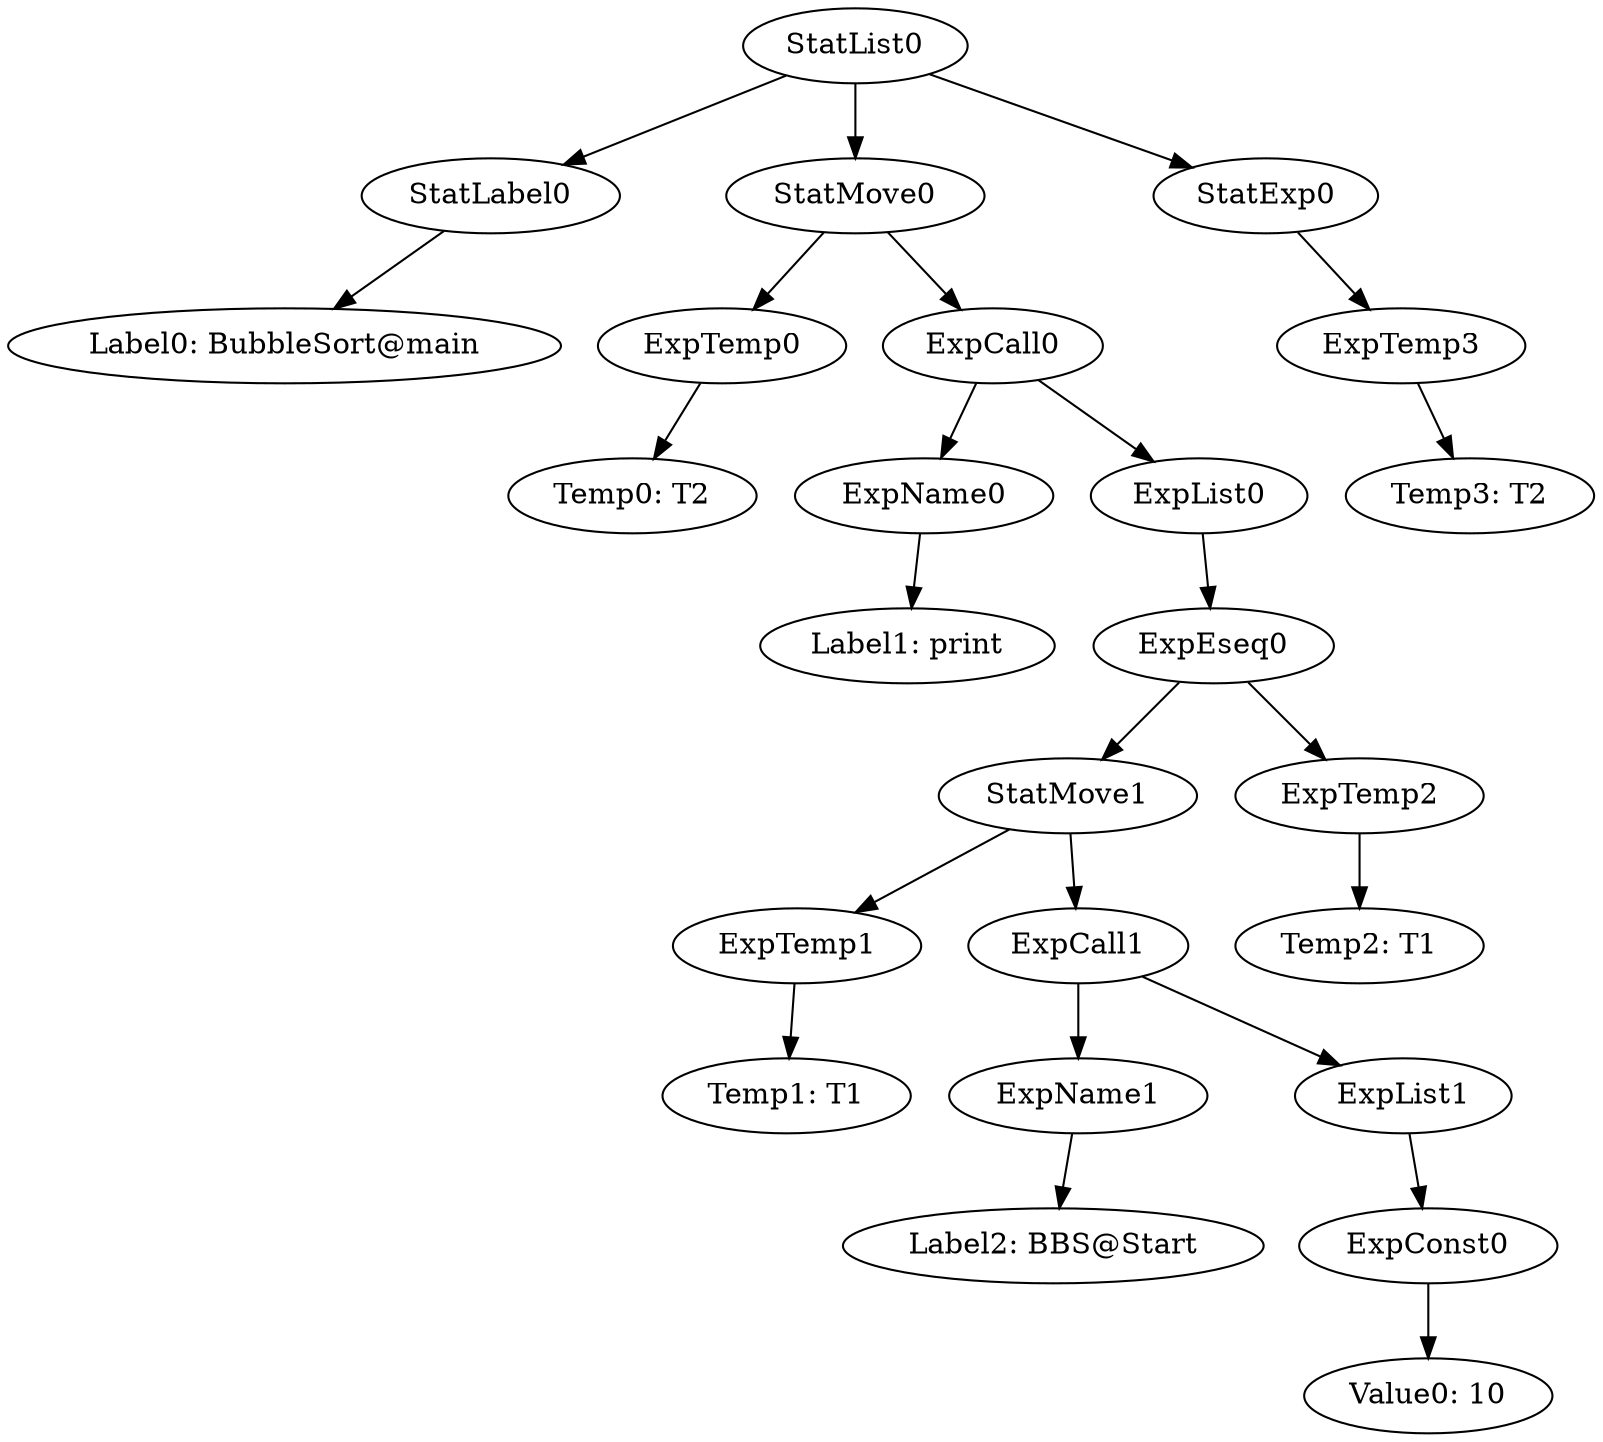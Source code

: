 digraph {
	ordering = out;
	ExpTemp3 -> "Temp3: T2";
	ExpTemp2 -> "Temp2: T1";
	ExpEseq0 -> StatMove1;
	ExpEseq0 -> ExpTemp2;
	ExpConst0 -> "Value0: 10";
	StatMove0 -> ExpTemp0;
	StatMove0 -> ExpCall0;
	ExpList0 -> ExpEseq0;
	ExpCall1 -> ExpName1;
	ExpCall1 -> ExpList1;
	StatExp0 -> ExpTemp3;
	ExpTemp0 -> "Temp0: T2";
	StatList0 -> StatLabel0;
	StatList0 -> StatMove0;
	StatList0 -> StatExp0;
	StatLabel0 -> "Label0: BubbleSort@main";
	ExpName0 -> "Label1: print";
	ExpCall0 -> ExpName0;
	ExpCall0 -> ExpList0;
	ExpTemp1 -> "Temp1: T1";
	ExpList1 -> ExpConst0;
	StatMove1 -> ExpTemp1;
	StatMove1 -> ExpCall1;
	ExpName1 -> "Label2: BBS@Start";
}

